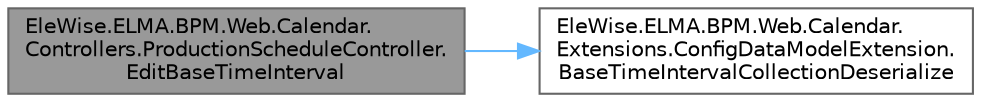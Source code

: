 digraph "EleWise.ELMA.BPM.Web.Calendar.Controllers.ProductionScheduleController.EditBaseTimeInterval"
{
 // LATEX_PDF_SIZE
  bgcolor="transparent";
  edge [fontname=Helvetica,fontsize=10,labelfontname=Helvetica,labelfontsize=10];
  node [fontname=Helvetica,fontsize=10,shape=box,height=0.2,width=0.4];
  rankdir="LR";
  Node1 [id="Node000001",label="EleWise.ELMA.BPM.Web.Calendar.\lControllers.ProductionScheduleController.\lEditBaseTimeInterval",height=0.2,width=0.4,color="gray40", fillcolor="grey60", style="filled", fontcolor="black",tooltip="Редактировать базовый временной интервал"];
  Node1 -> Node2 [id="edge1_Node000001_Node000002",color="steelblue1",style="solid",tooltip=" "];
  Node2 [id="Node000002",label="EleWise.ELMA.BPM.Web.Calendar.\lExtensions.ConfigDataModelExtension.\lBaseTimeIntervalCollectionDeserialize",height=0.2,width=0.4,color="grey40", fillcolor="white", style="filled",URL="$class_ele_wise_1_1_e_l_m_a_1_1_b_p_m_1_1_web_1_1_calendar_1_1_extensions_1_1_config_data_model_extension.html#adefa671636c40c6e28b3361c563dccd2",tooltip="Десериализовать коллекцию базовых интервалов рабочего времени"];
}
